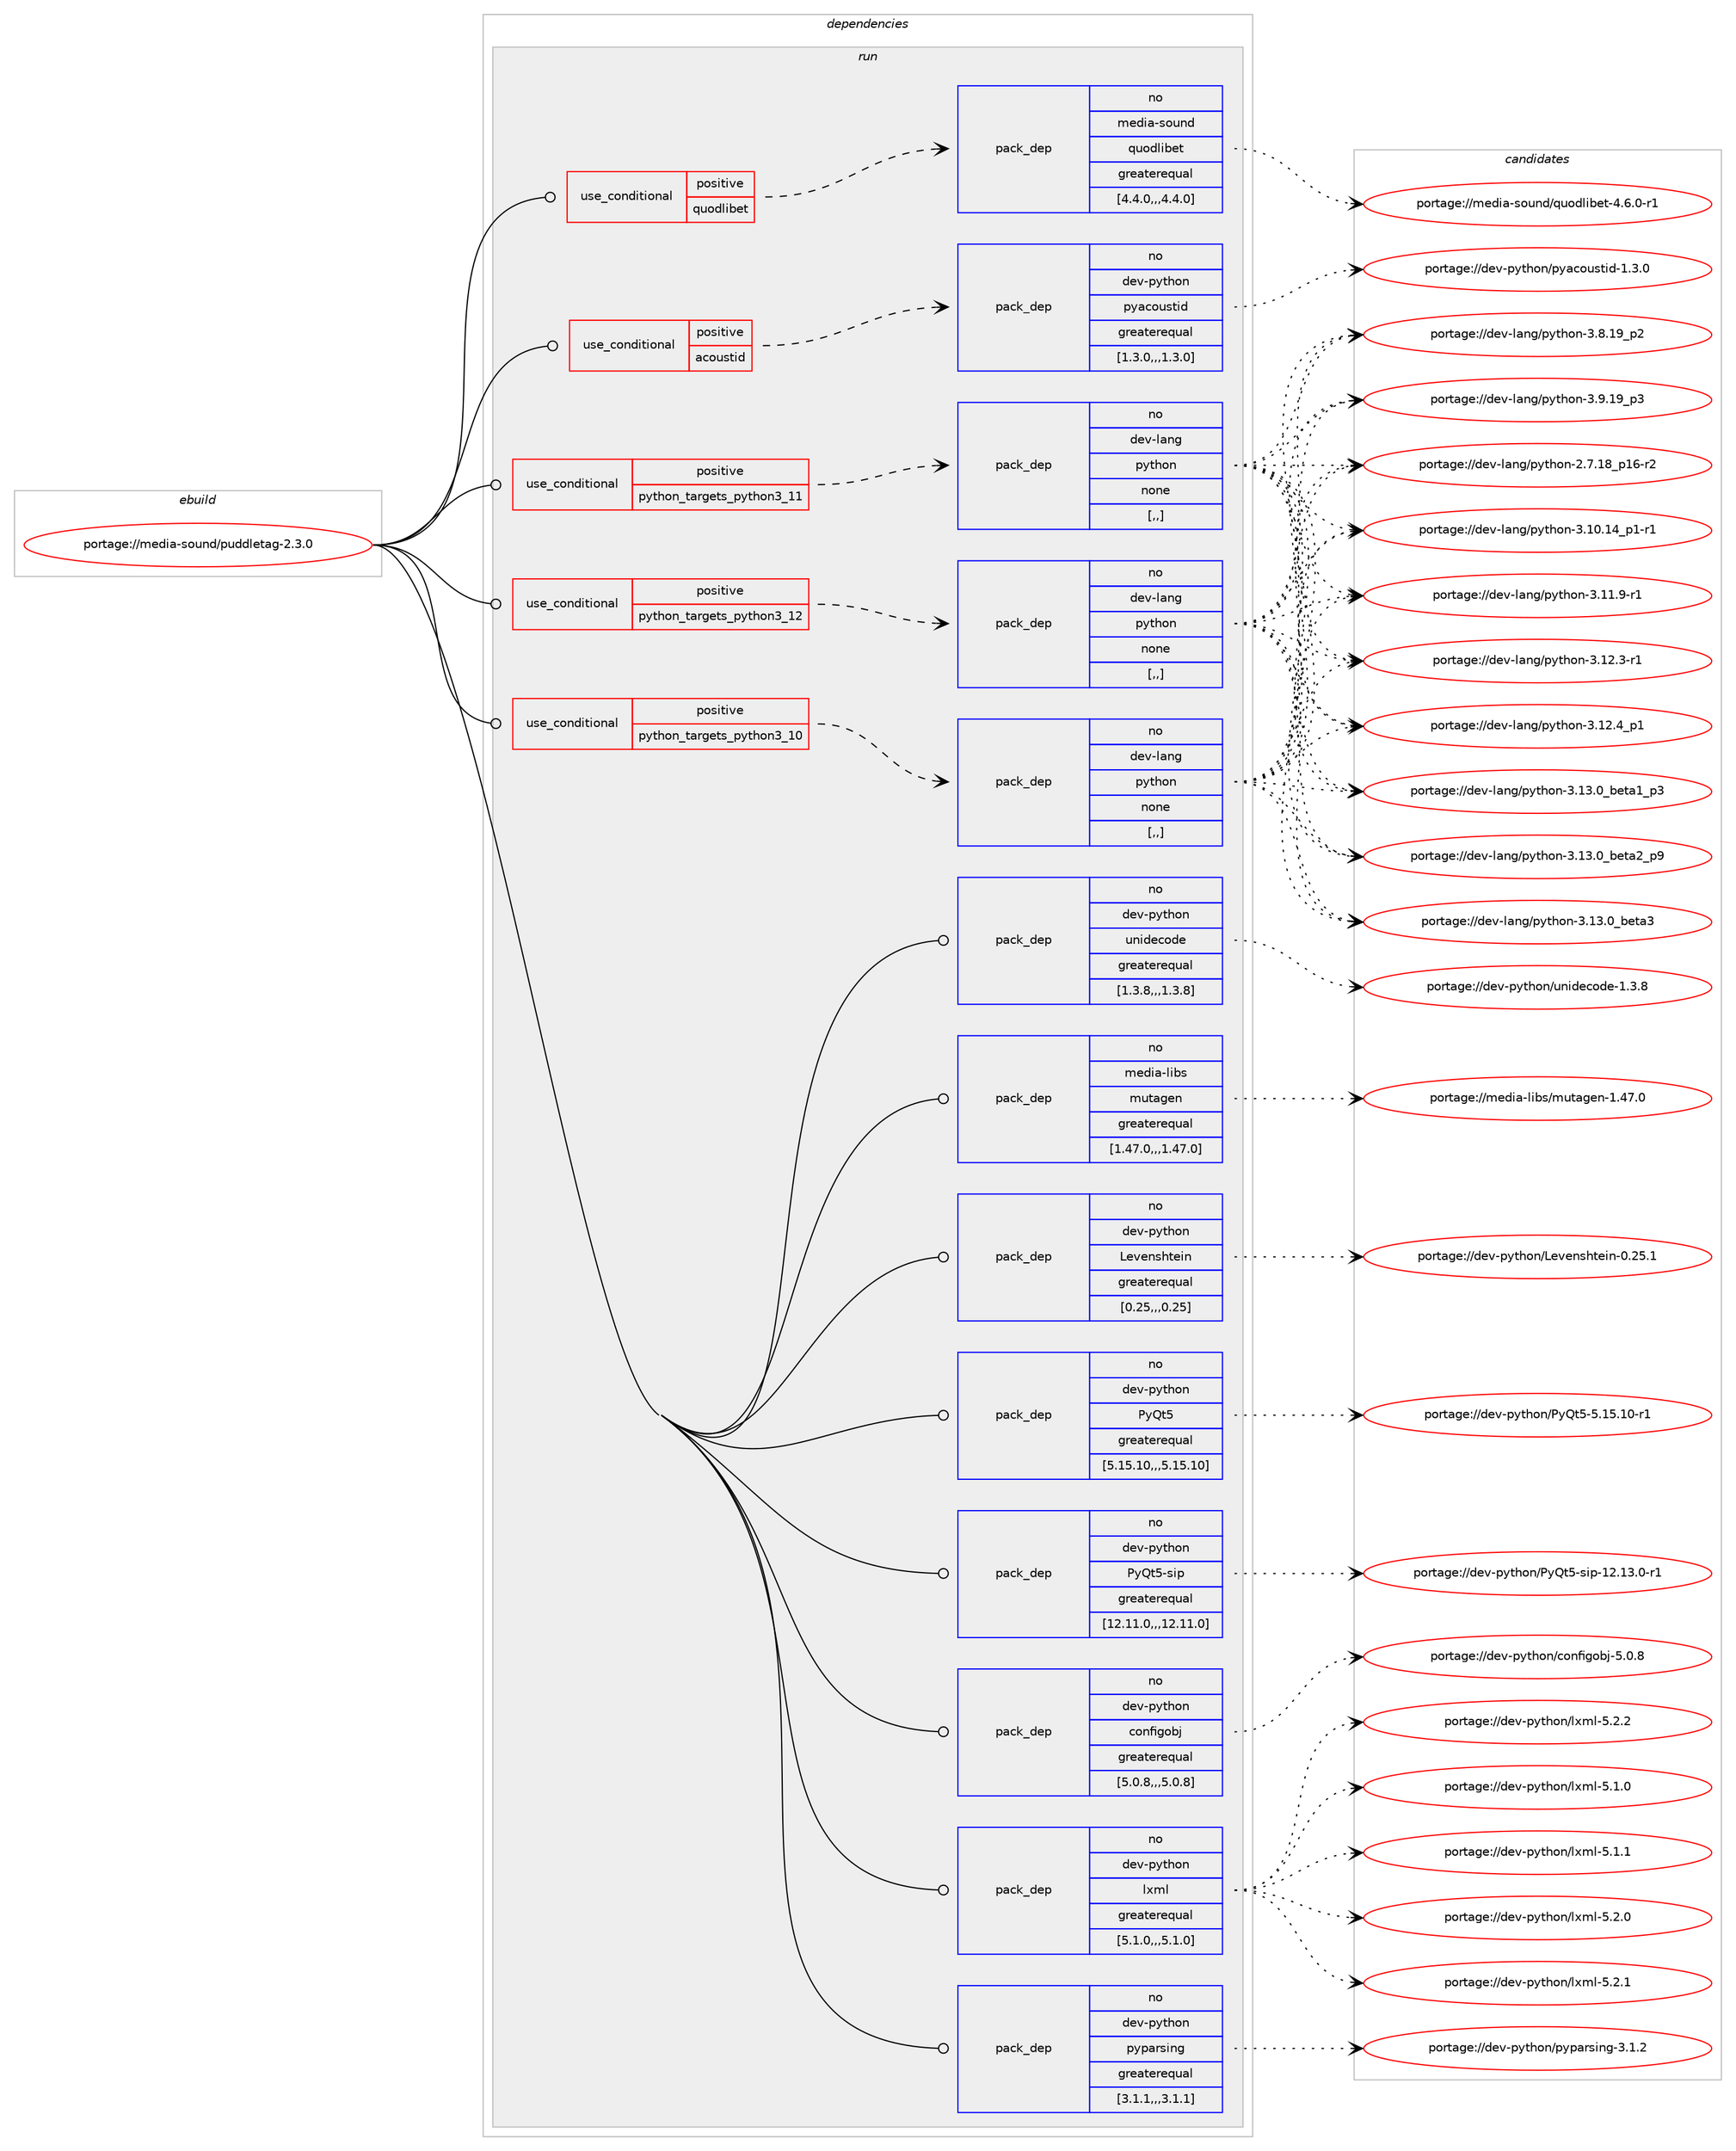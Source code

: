 digraph prolog {

# *************
# Graph options
# *************

newrank=true;
concentrate=true;
compound=true;
graph [rankdir=LR,fontname=Helvetica,fontsize=10,ranksep=1.5];#, ranksep=2.5, nodesep=0.2];
edge  [arrowhead=vee];
node  [fontname=Helvetica,fontsize=10];

# **********
# The ebuild
# **********

subgraph cluster_leftcol {
color=gray;
rank=same;
label=<<i>ebuild</i>>;
id [label="portage://media-sound/puddletag-2.3.0", color=red, width=4, href="../media-sound/puddletag-2.3.0.svg"];
}

# ****************
# The dependencies
# ****************

subgraph cluster_midcol {
color=gray;
label=<<i>dependencies</i>>;
subgraph cluster_compile {
fillcolor="#eeeeee";
style=filled;
label=<<i>compile</i>>;
}
subgraph cluster_compileandrun {
fillcolor="#eeeeee";
style=filled;
label=<<i>compile and run</i>>;
}
subgraph cluster_run {
fillcolor="#eeeeee";
style=filled;
label=<<i>run</i>>;
subgraph cond79102 {
dependency312060 [label=<<TABLE BORDER="0" CELLBORDER="1" CELLSPACING="0" CELLPADDING="4"><TR><TD ROWSPAN="3" CELLPADDING="10">use_conditional</TD></TR><TR><TD>positive</TD></TR><TR><TD>acoustid</TD></TR></TABLE>>, shape=none, color=red];
subgraph pack230545 {
dependency312061 [label=<<TABLE BORDER="0" CELLBORDER="1" CELLSPACING="0" CELLPADDING="4" WIDTH="220"><TR><TD ROWSPAN="6" CELLPADDING="30">pack_dep</TD></TR><TR><TD WIDTH="110">no</TD></TR><TR><TD>dev-python</TD></TR><TR><TD>pyacoustid</TD></TR><TR><TD>greaterequal</TD></TR><TR><TD>[1.3.0,,,1.3.0]</TD></TR></TABLE>>, shape=none, color=blue];
}
dependency312060:e -> dependency312061:w [weight=20,style="dashed",arrowhead="vee"];
}
id:e -> dependency312060:w [weight=20,style="solid",arrowhead="odot"];
subgraph cond79103 {
dependency312062 [label=<<TABLE BORDER="0" CELLBORDER="1" CELLSPACING="0" CELLPADDING="4"><TR><TD ROWSPAN="3" CELLPADDING="10">use_conditional</TD></TR><TR><TD>positive</TD></TR><TR><TD>python_targets_python3_10</TD></TR></TABLE>>, shape=none, color=red];
subgraph pack230546 {
dependency312063 [label=<<TABLE BORDER="0" CELLBORDER="1" CELLSPACING="0" CELLPADDING="4" WIDTH="220"><TR><TD ROWSPAN="6" CELLPADDING="30">pack_dep</TD></TR><TR><TD WIDTH="110">no</TD></TR><TR><TD>dev-lang</TD></TR><TR><TD>python</TD></TR><TR><TD>none</TD></TR><TR><TD>[,,]</TD></TR></TABLE>>, shape=none, color=blue];
}
dependency312062:e -> dependency312063:w [weight=20,style="dashed",arrowhead="vee"];
}
id:e -> dependency312062:w [weight=20,style="solid",arrowhead="odot"];
subgraph cond79104 {
dependency312064 [label=<<TABLE BORDER="0" CELLBORDER="1" CELLSPACING="0" CELLPADDING="4"><TR><TD ROWSPAN="3" CELLPADDING="10">use_conditional</TD></TR><TR><TD>positive</TD></TR><TR><TD>python_targets_python3_11</TD></TR></TABLE>>, shape=none, color=red];
subgraph pack230547 {
dependency312065 [label=<<TABLE BORDER="0" CELLBORDER="1" CELLSPACING="0" CELLPADDING="4" WIDTH="220"><TR><TD ROWSPAN="6" CELLPADDING="30">pack_dep</TD></TR><TR><TD WIDTH="110">no</TD></TR><TR><TD>dev-lang</TD></TR><TR><TD>python</TD></TR><TR><TD>none</TD></TR><TR><TD>[,,]</TD></TR></TABLE>>, shape=none, color=blue];
}
dependency312064:e -> dependency312065:w [weight=20,style="dashed",arrowhead="vee"];
}
id:e -> dependency312064:w [weight=20,style="solid",arrowhead="odot"];
subgraph cond79105 {
dependency312066 [label=<<TABLE BORDER="0" CELLBORDER="1" CELLSPACING="0" CELLPADDING="4"><TR><TD ROWSPAN="3" CELLPADDING="10">use_conditional</TD></TR><TR><TD>positive</TD></TR><TR><TD>python_targets_python3_12</TD></TR></TABLE>>, shape=none, color=red];
subgraph pack230548 {
dependency312067 [label=<<TABLE BORDER="0" CELLBORDER="1" CELLSPACING="0" CELLPADDING="4" WIDTH="220"><TR><TD ROWSPAN="6" CELLPADDING="30">pack_dep</TD></TR><TR><TD WIDTH="110">no</TD></TR><TR><TD>dev-lang</TD></TR><TR><TD>python</TD></TR><TR><TD>none</TD></TR><TR><TD>[,,]</TD></TR></TABLE>>, shape=none, color=blue];
}
dependency312066:e -> dependency312067:w [weight=20,style="dashed",arrowhead="vee"];
}
id:e -> dependency312066:w [weight=20,style="solid",arrowhead="odot"];
subgraph cond79106 {
dependency312068 [label=<<TABLE BORDER="0" CELLBORDER="1" CELLSPACING="0" CELLPADDING="4"><TR><TD ROWSPAN="3" CELLPADDING="10">use_conditional</TD></TR><TR><TD>positive</TD></TR><TR><TD>quodlibet</TD></TR></TABLE>>, shape=none, color=red];
subgraph pack230549 {
dependency312069 [label=<<TABLE BORDER="0" CELLBORDER="1" CELLSPACING="0" CELLPADDING="4" WIDTH="220"><TR><TD ROWSPAN="6" CELLPADDING="30">pack_dep</TD></TR><TR><TD WIDTH="110">no</TD></TR><TR><TD>media-sound</TD></TR><TR><TD>quodlibet</TD></TR><TR><TD>greaterequal</TD></TR><TR><TD>[4.4.0,,,4.4.0]</TD></TR></TABLE>>, shape=none, color=blue];
}
dependency312068:e -> dependency312069:w [weight=20,style="dashed",arrowhead="vee"];
}
id:e -> dependency312068:w [weight=20,style="solid",arrowhead="odot"];
subgraph pack230550 {
dependency312070 [label=<<TABLE BORDER="0" CELLBORDER="1" CELLSPACING="0" CELLPADDING="4" WIDTH="220"><TR><TD ROWSPAN="6" CELLPADDING="30">pack_dep</TD></TR><TR><TD WIDTH="110">no</TD></TR><TR><TD>dev-python</TD></TR><TR><TD>Levenshtein</TD></TR><TR><TD>greaterequal</TD></TR><TR><TD>[0.25,,,0.25]</TD></TR></TABLE>>, shape=none, color=blue];
}
id:e -> dependency312070:w [weight=20,style="solid",arrowhead="odot"];
subgraph pack230551 {
dependency312071 [label=<<TABLE BORDER="0" CELLBORDER="1" CELLSPACING="0" CELLPADDING="4" WIDTH="220"><TR><TD ROWSPAN="6" CELLPADDING="30">pack_dep</TD></TR><TR><TD WIDTH="110">no</TD></TR><TR><TD>dev-python</TD></TR><TR><TD>PyQt5</TD></TR><TR><TD>greaterequal</TD></TR><TR><TD>[5.15.10,,,5.15.10]</TD></TR></TABLE>>, shape=none, color=blue];
}
id:e -> dependency312071:w [weight=20,style="solid",arrowhead="odot"];
subgraph pack230552 {
dependency312072 [label=<<TABLE BORDER="0" CELLBORDER="1" CELLSPACING="0" CELLPADDING="4" WIDTH="220"><TR><TD ROWSPAN="6" CELLPADDING="30">pack_dep</TD></TR><TR><TD WIDTH="110">no</TD></TR><TR><TD>dev-python</TD></TR><TR><TD>PyQt5-sip</TD></TR><TR><TD>greaterequal</TD></TR><TR><TD>[12.11.0,,,12.11.0]</TD></TR></TABLE>>, shape=none, color=blue];
}
id:e -> dependency312072:w [weight=20,style="solid",arrowhead="odot"];
subgraph pack230553 {
dependency312073 [label=<<TABLE BORDER="0" CELLBORDER="1" CELLSPACING="0" CELLPADDING="4" WIDTH="220"><TR><TD ROWSPAN="6" CELLPADDING="30">pack_dep</TD></TR><TR><TD WIDTH="110">no</TD></TR><TR><TD>dev-python</TD></TR><TR><TD>configobj</TD></TR><TR><TD>greaterequal</TD></TR><TR><TD>[5.0.8,,,5.0.8]</TD></TR></TABLE>>, shape=none, color=blue];
}
id:e -> dependency312073:w [weight=20,style="solid",arrowhead="odot"];
subgraph pack230554 {
dependency312074 [label=<<TABLE BORDER="0" CELLBORDER="1" CELLSPACING="0" CELLPADDING="4" WIDTH="220"><TR><TD ROWSPAN="6" CELLPADDING="30">pack_dep</TD></TR><TR><TD WIDTH="110">no</TD></TR><TR><TD>dev-python</TD></TR><TR><TD>lxml</TD></TR><TR><TD>greaterequal</TD></TR><TR><TD>[5.1.0,,,5.1.0]</TD></TR></TABLE>>, shape=none, color=blue];
}
id:e -> dependency312074:w [weight=20,style="solid",arrowhead="odot"];
subgraph pack230555 {
dependency312075 [label=<<TABLE BORDER="0" CELLBORDER="1" CELLSPACING="0" CELLPADDING="4" WIDTH="220"><TR><TD ROWSPAN="6" CELLPADDING="30">pack_dep</TD></TR><TR><TD WIDTH="110">no</TD></TR><TR><TD>dev-python</TD></TR><TR><TD>pyparsing</TD></TR><TR><TD>greaterequal</TD></TR><TR><TD>[3.1.1,,,3.1.1]</TD></TR></TABLE>>, shape=none, color=blue];
}
id:e -> dependency312075:w [weight=20,style="solid",arrowhead="odot"];
subgraph pack230556 {
dependency312076 [label=<<TABLE BORDER="0" CELLBORDER="1" CELLSPACING="0" CELLPADDING="4" WIDTH="220"><TR><TD ROWSPAN="6" CELLPADDING="30">pack_dep</TD></TR><TR><TD WIDTH="110">no</TD></TR><TR><TD>dev-python</TD></TR><TR><TD>unidecode</TD></TR><TR><TD>greaterequal</TD></TR><TR><TD>[1.3.8,,,1.3.8]</TD></TR></TABLE>>, shape=none, color=blue];
}
id:e -> dependency312076:w [weight=20,style="solid",arrowhead="odot"];
subgraph pack230557 {
dependency312077 [label=<<TABLE BORDER="0" CELLBORDER="1" CELLSPACING="0" CELLPADDING="4" WIDTH="220"><TR><TD ROWSPAN="6" CELLPADDING="30">pack_dep</TD></TR><TR><TD WIDTH="110">no</TD></TR><TR><TD>media-libs</TD></TR><TR><TD>mutagen</TD></TR><TR><TD>greaterequal</TD></TR><TR><TD>[1.47.0,,,1.47.0]</TD></TR></TABLE>>, shape=none, color=blue];
}
id:e -> dependency312077:w [weight=20,style="solid",arrowhead="odot"];
}
}

# **************
# The candidates
# **************

subgraph cluster_choices {
rank=same;
color=gray;
label=<<i>candidates</i>>;

subgraph choice230545 {
color=black;
nodesep=1;
choice10010111845112121116104111110471121219799111117115116105100454946514648 [label="portage://dev-python/pyacoustid-1.3.0", color=red, width=4,href="../dev-python/pyacoustid-1.3.0.svg"];
dependency312061:e -> choice10010111845112121116104111110471121219799111117115116105100454946514648:w [style=dotted,weight="100"];
}
subgraph choice230546 {
color=black;
nodesep=1;
choice100101118451089711010347112121116104111110455046554649569511249544511450 [label="portage://dev-lang/python-2.7.18_p16-r2", color=red, width=4,href="../dev-lang/python-2.7.18_p16-r2.svg"];
choice100101118451089711010347112121116104111110455146494846495295112494511449 [label="portage://dev-lang/python-3.10.14_p1-r1", color=red, width=4,href="../dev-lang/python-3.10.14_p1-r1.svg"];
choice100101118451089711010347112121116104111110455146494946574511449 [label="portage://dev-lang/python-3.11.9-r1", color=red, width=4,href="../dev-lang/python-3.11.9-r1.svg"];
choice100101118451089711010347112121116104111110455146495046514511449 [label="portage://dev-lang/python-3.12.3-r1", color=red, width=4,href="../dev-lang/python-3.12.3-r1.svg"];
choice100101118451089711010347112121116104111110455146495046529511249 [label="portage://dev-lang/python-3.12.4_p1", color=red, width=4,href="../dev-lang/python-3.12.4_p1.svg"];
choice10010111845108971101034711212111610411111045514649514648959810111697499511251 [label="portage://dev-lang/python-3.13.0_beta1_p3", color=red, width=4,href="../dev-lang/python-3.13.0_beta1_p3.svg"];
choice10010111845108971101034711212111610411111045514649514648959810111697509511257 [label="portage://dev-lang/python-3.13.0_beta2_p9", color=red, width=4,href="../dev-lang/python-3.13.0_beta2_p9.svg"];
choice1001011184510897110103471121211161041111104551464951464895981011169751 [label="portage://dev-lang/python-3.13.0_beta3", color=red, width=4,href="../dev-lang/python-3.13.0_beta3.svg"];
choice100101118451089711010347112121116104111110455146564649579511250 [label="portage://dev-lang/python-3.8.19_p2", color=red, width=4,href="../dev-lang/python-3.8.19_p2.svg"];
choice100101118451089711010347112121116104111110455146574649579511251 [label="portage://dev-lang/python-3.9.19_p3", color=red, width=4,href="../dev-lang/python-3.9.19_p3.svg"];
dependency312063:e -> choice100101118451089711010347112121116104111110455046554649569511249544511450:w [style=dotted,weight="100"];
dependency312063:e -> choice100101118451089711010347112121116104111110455146494846495295112494511449:w [style=dotted,weight="100"];
dependency312063:e -> choice100101118451089711010347112121116104111110455146494946574511449:w [style=dotted,weight="100"];
dependency312063:e -> choice100101118451089711010347112121116104111110455146495046514511449:w [style=dotted,weight="100"];
dependency312063:e -> choice100101118451089711010347112121116104111110455146495046529511249:w [style=dotted,weight="100"];
dependency312063:e -> choice10010111845108971101034711212111610411111045514649514648959810111697499511251:w [style=dotted,weight="100"];
dependency312063:e -> choice10010111845108971101034711212111610411111045514649514648959810111697509511257:w [style=dotted,weight="100"];
dependency312063:e -> choice1001011184510897110103471121211161041111104551464951464895981011169751:w [style=dotted,weight="100"];
dependency312063:e -> choice100101118451089711010347112121116104111110455146564649579511250:w [style=dotted,weight="100"];
dependency312063:e -> choice100101118451089711010347112121116104111110455146574649579511251:w [style=dotted,weight="100"];
}
subgraph choice230547 {
color=black;
nodesep=1;
choice100101118451089711010347112121116104111110455046554649569511249544511450 [label="portage://dev-lang/python-2.7.18_p16-r2", color=red, width=4,href="../dev-lang/python-2.7.18_p16-r2.svg"];
choice100101118451089711010347112121116104111110455146494846495295112494511449 [label="portage://dev-lang/python-3.10.14_p1-r1", color=red, width=4,href="../dev-lang/python-3.10.14_p1-r1.svg"];
choice100101118451089711010347112121116104111110455146494946574511449 [label="portage://dev-lang/python-3.11.9-r1", color=red, width=4,href="../dev-lang/python-3.11.9-r1.svg"];
choice100101118451089711010347112121116104111110455146495046514511449 [label="portage://dev-lang/python-3.12.3-r1", color=red, width=4,href="../dev-lang/python-3.12.3-r1.svg"];
choice100101118451089711010347112121116104111110455146495046529511249 [label="portage://dev-lang/python-3.12.4_p1", color=red, width=4,href="../dev-lang/python-3.12.4_p1.svg"];
choice10010111845108971101034711212111610411111045514649514648959810111697499511251 [label="portage://dev-lang/python-3.13.0_beta1_p3", color=red, width=4,href="../dev-lang/python-3.13.0_beta1_p3.svg"];
choice10010111845108971101034711212111610411111045514649514648959810111697509511257 [label="portage://dev-lang/python-3.13.0_beta2_p9", color=red, width=4,href="../dev-lang/python-3.13.0_beta2_p9.svg"];
choice1001011184510897110103471121211161041111104551464951464895981011169751 [label="portage://dev-lang/python-3.13.0_beta3", color=red, width=4,href="../dev-lang/python-3.13.0_beta3.svg"];
choice100101118451089711010347112121116104111110455146564649579511250 [label="portage://dev-lang/python-3.8.19_p2", color=red, width=4,href="../dev-lang/python-3.8.19_p2.svg"];
choice100101118451089711010347112121116104111110455146574649579511251 [label="portage://dev-lang/python-3.9.19_p3", color=red, width=4,href="../dev-lang/python-3.9.19_p3.svg"];
dependency312065:e -> choice100101118451089711010347112121116104111110455046554649569511249544511450:w [style=dotted,weight="100"];
dependency312065:e -> choice100101118451089711010347112121116104111110455146494846495295112494511449:w [style=dotted,weight="100"];
dependency312065:e -> choice100101118451089711010347112121116104111110455146494946574511449:w [style=dotted,weight="100"];
dependency312065:e -> choice100101118451089711010347112121116104111110455146495046514511449:w [style=dotted,weight="100"];
dependency312065:e -> choice100101118451089711010347112121116104111110455146495046529511249:w [style=dotted,weight="100"];
dependency312065:e -> choice10010111845108971101034711212111610411111045514649514648959810111697499511251:w [style=dotted,weight="100"];
dependency312065:e -> choice10010111845108971101034711212111610411111045514649514648959810111697509511257:w [style=dotted,weight="100"];
dependency312065:e -> choice1001011184510897110103471121211161041111104551464951464895981011169751:w [style=dotted,weight="100"];
dependency312065:e -> choice100101118451089711010347112121116104111110455146564649579511250:w [style=dotted,weight="100"];
dependency312065:e -> choice100101118451089711010347112121116104111110455146574649579511251:w [style=dotted,weight="100"];
}
subgraph choice230548 {
color=black;
nodesep=1;
choice100101118451089711010347112121116104111110455046554649569511249544511450 [label="portage://dev-lang/python-2.7.18_p16-r2", color=red, width=4,href="../dev-lang/python-2.7.18_p16-r2.svg"];
choice100101118451089711010347112121116104111110455146494846495295112494511449 [label="portage://dev-lang/python-3.10.14_p1-r1", color=red, width=4,href="../dev-lang/python-3.10.14_p1-r1.svg"];
choice100101118451089711010347112121116104111110455146494946574511449 [label="portage://dev-lang/python-3.11.9-r1", color=red, width=4,href="../dev-lang/python-3.11.9-r1.svg"];
choice100101118451089711010347112121116104111110455146495046514511449 [label="portage://dev-lang/python-3.12.3-r1", color=red, width=4,href="../dev-lang/python-3.12.3-r1.svg"];
choice100101118451089711010347112121116104111110455146495046529511249 [label="portage://dev-lang/python-3.12.4_p1", color=red, width=4,href="../dev-lang/python-3.12.4_p1.svg"];
choice10010111845108971101034711212111610411111045514649514648959810111697499511251 [label="portage://dev-lang/python-3.13.0_beta1_p3", color=red, width=4,href="../dev-lang/python-3.13.0_beta1_p3.svg"];
choice10010111845108971101034711212111610411111045514649514648959810111697509511257 [label="portage://dev-lang/python-3.13.0_beta2_p9", color=red, width=4,href="../dev-lang/python-3.13.0_beta2_p9.svg"];
choice1001011184510897110103471121211161041111104551464951464895981011169751 [label="portage://dev-lang/python-3.13.0_beta3", color=red, width=4,href="../dev-lang/python-3.13.0_beta3.svg"];
choice100101118451089711010347112121116104111110455146564649579511250 [label="portage://dev-lang/python-3.8.19_p2", color=red, width=4,href="../dev-lang/python-3.8.19_p2.svg"];
choice100101118451089711010347112121116104111110455146574649579511251 [label="portage://dev-lang/python-3.9.19_p3", color=red, width=4,href="../dev-lang/python-3.9.19_p3.svg"];
dependency312067:e -> choice100101118451089711010347112121116104111110455046554649569511249544511450:w [style=dotted,weight="100"];
dependency312067:e -> choice100101118451089711010347112121116104111110455146494846495295112494511449:w [style=dotted,weight="100"];
dependency312067:e -> choice100101118451089711010347112121116104111110455146494946574511449:w [style=dotted,weight="100"];
dependency312067:e -> choice100101118451089711010347112121116104111110455146495046514511449:w [style=dotted,weight="100"];
dependency312067:e -> choice100101118451089711010347112121116104111110455146495046529511249:w [style=dotted,weight="100"];
dependency312067:e -> choice10010111845108971101034711212111610411111045514649514648959810111697499511251:w [style=dotted,weight="100"];
dependency312067:e -> choice10010111845108971101034711212111610411111045514649514648959810111697509511257:w [style=dotted,weight="100"];
dependency312067:e -> choice1001011184510897110103471121211161041111104551464951464895981011169751:w [style=dotted,weight="100"];
dependency312067:e -> choice100101118451089711010347112121116104111110455146564649579511250:w [style=dotted,weight="100"];
dependency312067:e -> choice100101118451089711010347112121116104111110455146574649579511251:w [style=dotted,weight="100"];
}
subgraph choice230549 {
color=black;
nodesep=1;
choice109101100105974511511111711010047113117111100108105981011164552465446484511449 [label="portage://media-sound/quodlibet-4.6.0-r1", color=red, width=4,href="../media-sound/quodlibet-4.6.0-r1.svg"];
dependency312069:e -> choice109101100105974511511111711010047113117111100108105981011164552465446484511449:w [style=dotted,weight="100"];
}
subgraph choice230550 {
color=black;
nodesep=1;
choice10010111845112121116104111110477610111810111011510411610110511045484650534649 [label="portage://dev-python/Levenshtein-0.25.1", color=red, width=4,href="../dev-python/Levenshtein-0.25.1.svg"];
dependency312070:e -> choice10010111845112121116104111110477610111810111011510411610110511045484650534649:w [style=dotted,weight="100"];
}
subgraph choice230551 {
color=black;
nodesep=1;
choice100101118451121211161041111104780121811165345534649534649484511449 [label="portage://dev-python/PyQt5-5.15.10-r1", color=red, width=4,href="../dev-python/PyQt5-5.15.10-r1.svg"];
dependency312071:e -> choice100101118451121211161041111104780121811165345534649534649484511449:w [style=dotted,weight="100"];
}
subgraph choice230552 {
color=black;
nodesep=1;
choice10010111845112121116104111110478012181116534511510511245495046495146484511449 [label="portage://dev-python/PyQt5-sip-12.13.0-r1", color=red, width=4,href="../dev-python/PyQt5-sip-12.13.0-r1.svg"];
dependency312072:e -> choice10010111845112121116104111110478012181116534511510511245495046495146484511449:w [style=dotted,weight="100"];
}
subgraph choice230553 {
color=black;
nodesep=1;
choice10010111845112121116104111110479911111010210510311198106455346484656 [label="portage://dev-python/configobj-5.0.8", color=red, width=4,href="../dev-python/configobj-5.0.8.svg"];
dependency312073:e -> choice10010111845112121116104111110479911111010210510311198106455346484656:w [style=dotted,weight="100"];
}
subgraph choice230554 {
color=black;
nodesep=1;
choice1001011184511212111610411111047108120109108455346494648 [label="portage://dev-python/lxml-5.1.0", color=red, width=4,href="../dev-python/lxml-5.1.0.svg"];
choice1001011184511212111610411111047108120109108455346494649 [label="portage://dev-python/lxml-5.1.1", color=red, width=4,href="../dev-python/lxml-5.1.1.svg"];
choice1001011184511212111610411111047108120109108455346504648 [label="portage://dev-python/lxml-5.2.0", color=red, width=4,href="../dev-python/lxml-5.2.0.svg"];
choice1001011184511212111610411111047108120109108455346504649 [label="portage://dev-python/lxml-5.2.1", color=red, width=4,href="../dev-python/lxml-5.2.1.svg"];
choice1001011184511212111610411111047108120109108455346504650 [label="portage://dev-python/lxml-5.2.2", color=red, width=4,href="../dev-python/lxml-5.2.2.svg"];
dependency312074:e -> choice1001011184511212111610411111047108120109108455346494648:w [style=dotted,weight="100"];
dependency312074:e -> choice1001011184511212111610411111047108120109108455346494649:w [style=dotted,weight="100"];
dependency312074:e -> choice1001011184511212111610411111047108120109108455346504648:w [style=dotted,weight="100"];
dependency312074:e -> choice1001011184511212111610411111047108120109108455346504649:w [style=dotted,weight="100"];
dependency312074:e -> choice1001011184511212111610411111047108120109108455346504650:w [style=dotted,weight="100"];
}
subgraph choice230555 {
color=black;
nodesep=1;
choice100101118451121211161041111104711212111297114115105110103455146494650 [label="portage://dev-python/pyparsing-3.1.2", color=red, width=4,href="../dev-python/pyparsing-3.1.2.svg"];
dependency312075:e -> choice100101118451121211161041111104711212111297114115105110103455146494650:w [style=dotted,weight="100"];
}
subgraph choice230556 {
color=black;
nodesep=1;
choice100101118451121211161041111104711711010510010199111100101454946514656 [label="portage://dev-python/unidecode-1.3.8", color=red, width=4,href="../dev-python/unidecode-1.3.8.svg"];
dependency312076:e -> choice100101118451121211161041111104711711010510010199111100101454946514656:w [style=dotted,weight="100"];
}
subgraph choice230557 {
color=black;
nodesep=1;
choice109101100105974510810598115471091171169710310111045494652554648 [label="portage://media-libs/mutagen-1.47.0", color=red, width=4,href="../media-libs/mutagen-1.47.0.svg"];
dependency312077:e -> choice109101100105974510810598115471091171169710310111045494652554648:w [style=dotted,weight="100"];
}
}

}
